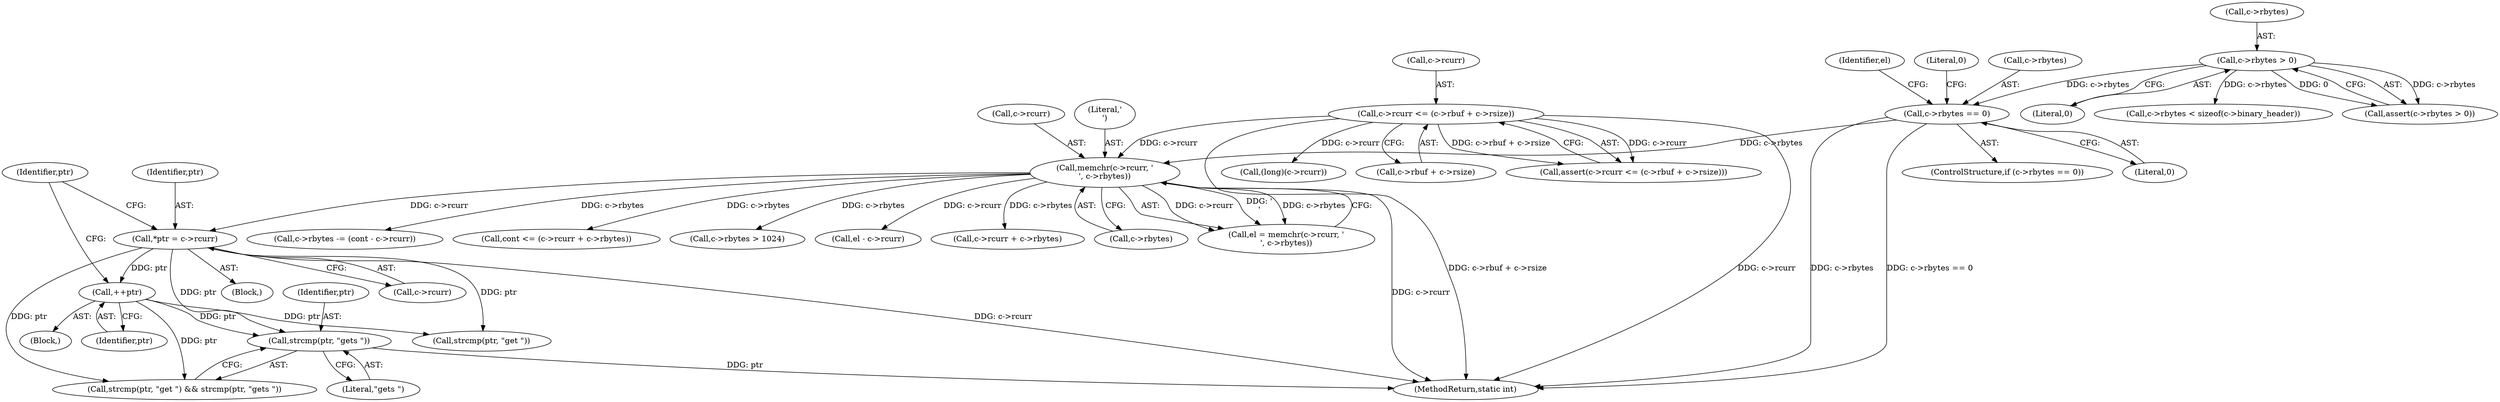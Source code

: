 digraph "1_memcached_d9cd01ede97f4145af9781d448c62a3318952719@del" {
"1000522" [label="(Call,strcmp(ptr, \"gets \"))"];
"1000515" [label="(Call,++ptr)"];
"1000504" [label="(Call,*ptr = c->rcurr)"];
"1000484" [label="(Call,memchr(c->rcurr, '\n', c->rbytes))"];
"1000115" [label="(Call,c->rcurr <= (c->rbuf + c->rsize))"];
"1000475" [label="(Call,c->rbytes == 0)"];
"1000127" [label="(Call,c->rbytes > 0)"];
"1000603" [label="(MethodReturn,static int)"];
"1000523" [label="(Identifier,ptr)"];
"1000131" [label="(Literal,0)"];
"1000115" [label="(Call,c->rcurr <= (c->rbuf + c->rsize))"];
"1000504" [label="(Call,*ptr = c->rcurr)"];
"1000474" [label="(ControlStructure,if (c->rbytes == 0))"];
"1000211" [label="(Call,(long)(c->rcurr))"];
"1000475" [label="(Call,c->rbytes == 0)"];
"1000128" [label="(Call,c->rbytes)"];
"1000502" [label="(Block,)"];
"1000541" [label="(Call,el - c->rcurr)"];
"1000114" [label="(Call,assert(c->rcurr <= (c->rbuf + c->rsize)))"];
"1000119" [label="(Call,c->rbuf + c->rsize)"];
"1000483" [label="(Identifier,el)"];
"1000519" [label="(Call,strcmp(ptr, \"get \"))"];
"1000195" [label="(Call,c->rbytes < sizeof(c->binary_header))"];
"1000522" [label="(Call,strcmp(ptr, \"gets \"))"];
"1000524" [label="(Literal,\"gets \")"];
"1000563" [label="(Call,c->rcurr + c->rbytes)"];
"1000512" [label="(Identifier,ptr)"];
"1000116" [label="(Call,c->rcurr)"];
"1000485" [label="(Call,c->rcurr)"];
"1000479" [label="(Literal,0)"];
"1000481" [label="(Literal,0)"];
"1000506" [label="(Call,c->rcurr)"];
"1000127" [label="(Call,c->rbytes > 0)"];
"1000516" [label="(Identifier,ptr)"];
"1000489" [label="(Call,c->rbytes)"];
"1000518" [label="(Call,strcmp(ptr, \"get \") && strcmp(ptr, \"gets \"))"];
"1000515" [label="(Call,++ptr)"];
"1000126" [label="(Call,assert(c->rbytes > 0))"];
"1000482" [label="(Call,el = memchr(c->rcurr, '\n', c->rbytes))"];
"1000505" [label="(Identifier,ptr)"];
"1000484" [label="(Call,memchr(c->rcurr, '\n', c->rbytes))"];
"1000575" [label="(Call,c->rbytes -= (cont - c->rcurr))"];
"1000476" [label="(Call,c->rbytes)"];
"1000561" [label="(Call,cont <= (c->rcurr + c->rbytes))"];
"1000488" [label="(Literal,'\n')"];
"1000497" [label="(Call,c->rbytes > 1024)"];
"1000514" [label="(Block,)"];
"1000522" -> "1000518"  [label="AST: "];
"1000522" -> "1000524"  [label="CFG: "];
"1000523" -> "1000522"  [label="AST: "];
"1000524" -> "1000522"  [label="AST: "];
"1000518" -> "1000522"  [label="CFG: "];
"1000522" -> "1000603"  [label="DDG: ptr"];
"1000515" -> "1000522"  [label="DDG: ptr"];
"1000504" -> "1000522"  [label="DDG: ptr"];
"1000515" -> "1000514"  [label="AST: "];
"1000515" -> "1000516"  [label="CFG: "];
"1000516" -> "1000515"  [label="AST: "];
"1000512" -> "1000515"  [label="CFG: "];
"1000504" -> "1000515"  [label="DDG: ptr"];
"1000515" -> "1000518"  [label="DDG: ptr"];
"1000515" -> "1000519"  [label="DDG: ptr"];
"1000504" -> "1000502"  [label="AST: "];
"1000504" -> "1000506"  [label="CFG: "];
"1000505" -> "1000504"  [label="AST: "];
"1000506" -> "1000504"  [label="AST: "];
"1000512" -> "1000504"  [label="CFG: "];
"1000504" -> "1000603"  [label="DDG: c->rcurr"];
"1000484" -> "1000504"  [label="DDG: c->rcurr"];
"1000504" -> "1000518"  [label="DDG: ptr"];
"1000504" -> "1000519"  [label="DDG: ptr"];
"1000484" -> "1000482"  [label="AST: "];
"1000484" -> "1000489"  [label="CFG: "];
"1000485" -> "1000484"  [label="AST: "];
"1000488" -> "1000484"  [label="AST: "];
"1000489" -> "1000484"  [label="AST: "];
"1000482" -> "1000484"  [label="CFG: "];
"1000484" -> "1000603"  [label="DDG: c->rcurr"];
"1000484" -> "1000482"  [label="DDG: c->rcurr"];
"1000484" -> "1000482"  [label="DDG: '\n'"];
"1000484" -> "1000482"  [label="DDG: c->rbytes"];
"1000115" -> "1000484"  [label="DDG: c->rcurr"];
"1000475" -> "1000484"  [label="DDG: c->rbytes"];
"1000484" -> "1000497"  [label="DDG: c->rbytes"];
"1000484" -> "1000541"  [label="DDG: c->rcurr"];
"1000484" -> "1000561"  [label="DDG: c->rbytes"];
"1000484" -> "1000563"  [label="DDG: c->rbytes"];
"1000484" -> "1000575"  [label="DDG: c->rbytes"];
"1000115" -> "1000114"  [label="AST: "];
"1000115" -> "1000119"  [label="CFG: "];
"1000116" -> "1000115"  [label="AST: "];
"1000119" -> "1000115"  [label="AST: "];
"1000114" -> "1000115"  [label="CFG: "];
"1000115" -> "1000603"  [label="DDG: c->rbuf + c->rsize"];
"1000115" -> "1000603"  [label="DDG: c->rcurr"];
"1000115" -> "1000114"  [label="DDG: c->rcurr"];
"1000115" -> "1000114"  [label="DDG: c->rbuf + c->rsize"];
"1000115" -> "1000211"  [label="DDG: c->rcurr"];
"1000475" -> "1000474"  [label="AST: "];
"1000475" -> "1000479"  [label="CFG: "];
"1000476" -> "1000475"  [label="AST: "];
"1000479" -> "1000475"  [label="AST: "];
"1000481" -> "1000475"  [label="CFG: "];
"1000483" -> "1000475"  [label="CFG: "];
"1000475" -> "1000603"  [label="DDG: c->rbytes"];
"1000475" -> "1000603"  [label="DDG: c->rbytes == 0"];
"1000127" -> "1000475"  [label="DDG: c->rbytes"];
"1000127" -> "1000126"  [label="AST: "];
"1000127" -> "1000131"  [label="CFG: "];
"1000128" -> "1000127"  [label="AST: "];
"1000131" -> "1000127"  [label="AST: "];
"1000126" -> "1000127"  [label="CFG: "];
"1000127" -> "1000126"  [label="DDG: c->rbytes"];
"1000127" -> "1000126"  [label="DDG: 0"];
"1000127" -> "1000195"  [label="DDG: c->rbytes"];
}
